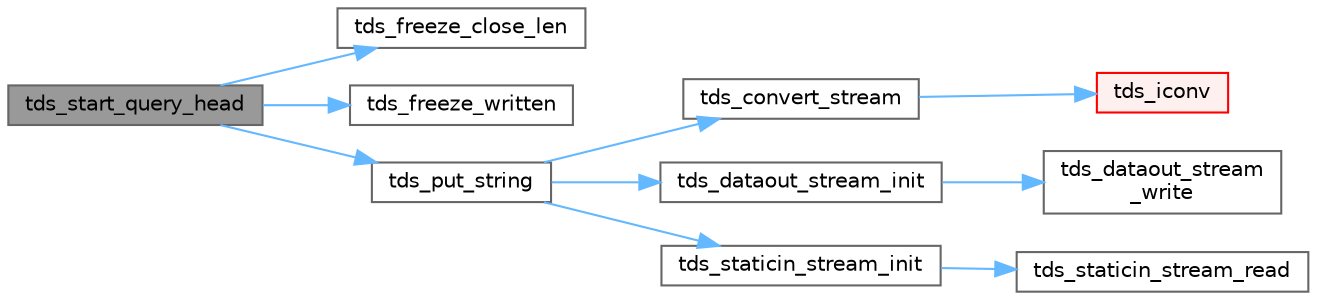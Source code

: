 digraph "tds_start_query_head"
{
 // LATEX_PDF_SIZE
  bgcolor="transparent";
  edge [fontname=Helvetica,fontsize=10,labelfontname=Helvetica,labelfontsize=10];
  node [fontname=Helvetica,fontsize=10,shape=box,height=0.2,width=0.4];
  rankdir="LR";
  Node1 [id="Node000001",label="tds_start_query_head",height=0.2,width=0.4,color="gray40", fillcolor="grey60", style="filled", fontcolor="black",tooltip="Start query packet of a given type."];
  Node1 -> Node2 [id="edge1_Node000001_Node000002",color="steelblue1",style="solid",tooltip=" "];
  Node2 [id="Node000002",label="tds_freeze_close_len",height=0.2,width=0.4,color="grey40", fillcolor="white", style="filled",URL="$a00579.html#ga2660b893ae2bf36fe1b63b354e748bad",tooltip="Stop keeping data for this specific freeze."];
  Node1 -> Node3 [id="edge2_Node000001_Node000003",color="steelblue1",style="solid",tooltip=" "];
  Node3 [id="Node000003",label="tds_freeze_written",height=0.2,width=0.4,color="grey40", fillcolor="white", style="filled",URL="$a00579.html#ga528cc96da09c11bc2930daae64e33e83",tooltip="Compute how many bytes has been written from freeze."];
  Node1 -> Node4 [id="edge3_Node000001_Node000004",color="steelblue1",style="solid",tooltip=" "];
  Node4 [id="Node000004",label="tds_put_string",height=0.2,width=0.4,color="grey40", fillcolor="white", style="filled",URL="$a00579.html#ga1fcaf8d488cc1390f106ce3ad0bf37b4",tooltip="Output a string to wire automatic translate string to unicode if needed."];
  Node4 -> Node5 [id="edge4_Node000004_Node000005",color="steelblue1",style="solid",tooltip=" "];
  Node5 [id="Node000005",label="tds_convert_stream",height=0.2,width=0.4,color="grey40", fillcolor="white", style="filled",URL="$a01467.html#a9d8eb43a81ff58ab423dce0ce95b9564",tooltip="Reads and writes from a stream converting characters."];
  Node5 -> Node6 [id="edge5_Node000005_Node000006",color="steelblue1",style="solid",tooltip=" "];
  Node6 [id="Node000006",label="tds_iconv",height=0.2,width=0.4,color="red", fillcolor="#FFF0F0", style="filled",URL="$a00576.html#ga87db49044919f1bc84c0ff5e9ab00304",tooltip="Wrapper around iconv(3)."];
  Node4 -> Node9 [id="edge6_Node000004_Node000009",color="steelblue1",style="solid",tooltip=" "];
  Node9 [id="Node000009",label="tds_dataout_stream_init",height=0.2,width=0.4,color="grey40", fillcolor="white", style="filled",URL="$a01467.html#aa038a9125979f8f0915dbd53cbf27e5a",tooltip="Initialize a data output stream."];
  Node9 -> Node10 [id="edge7_Node000009_Node000010",color="steelblue1",style="solid",tooltip=" "];
  Node10 [id="Node000010",label="tds_dataout_stream\l_write",height=0.2,width=0.4,color="grey40", fillcolor="white", style="filled",URL="$a01467.html#ae38a590ee08cf398e7adef536ac94538",tooltip="Writes data to network for output stream."];
  Node4 -> Node11 [id="edge8_Node000004_Node000011",color="steelblue1",style="solid",tooltip=" "];
  Node11 [id="Node000011",label="tds_staticin_stream_init",height=0.2,width=0.4,color="grey40", fillcolor="white", style="filled",URL="$a01467.html#aa9e1e45f0305622dd6aed9f8fe158581",tooltip="Initialize an input stream for read from a static allocated buffer."];
  Node11 -> Node12 [id="edge9_Node000011_Node000012",color="steelblue1",style="solid",tooltip=" "];
  Node12 [id="Node000012",label="tds_staticin_stream_read",height=0.2,width=0.4,color="grey40", fillcolor="white", style="filled",URL="$a01467.html#a76b02f1fa5b79dc7e1ef2651a9afe3f7",tooltip="Reads data from a static allocated buffer."];
}
